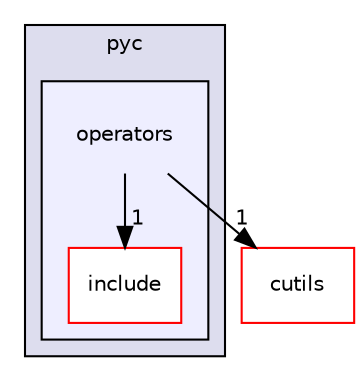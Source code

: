 digraph "operators" {
  compound=true
  node [ fontsize="10", fontname="Helvetica"];
  edge [ labelfontsize="10", labelfontname="Helvetica"];
  subgraph clusterdir_ec4844e93998863f4e611fcf0d12b86b {
    graph [ bgcolor="#ddddee", pencolor="black", label="pyc" fontname="Helvetica", fontsize="10", URL="dir_ec4844e93998863f4e611fcf0d12b86b.html"]
  subgraph clusterdir_8f01f23331cc8f04a967f31995c2bfac {
    graph [ bgcolor="#eeeeff", pencolor="black", label="" URL="dir_8f01f23331cc8f04a967f31995c2bfac.html"];
    dir_8f01f23331cc8f04a967f31995c2bfac [shape=plaintext label="operators"];
    dir_cbf6fdef3dafe05b592e684554c2d34e [shape=box label="include" color="red" fillcolor="white" style="filled" URL="dir_cbf6fdef3dafe05b592e684554c2d34e.html"];
  }
  }
  dir_7d596e10f659c7c79419b1771c79b610 [shape=box label="cutils" fillcolor="white" style="filled" color="red" URL="dir_7d596e10f659c7c79419b1771c79b610.html"];
  dir_8f01f23331cc8f04a967f31995c2bfac->dir_cbf6fdef3dafe05b592e684554c2d34e [headlabel="1", labeldistance=1.5 headhref="dir_000174_000175.html"];
  dir_8f01f23331cc8f04a967f31995c2bfac->dir_7d596e10f659c7c79419b1771c79b610 [headlabel="1", labeldistance=1.5 headhref="dir_000174_000216.html"];
}
